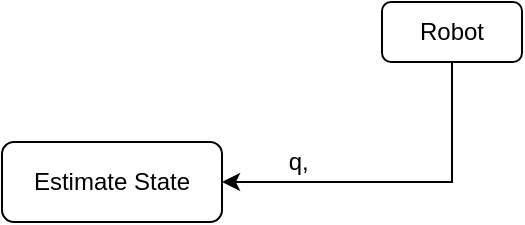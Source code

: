 <mxfile version="22.1.0" type="github">
  <diagram name="第 1 页" id="MlkXA7hDsNdLh-0CrnH8">
    <mxGraphModel dx="660" dy="370" grid="1" gridSize="5" guides="1" tooltips="1" connect="1" arrows="1" fold="1" page="1" pageScale="1" pageWidth="827" pageHeight="1169" math="0" shadow="0">
      <root>
        <mxCell id="0" />
        <mxCell id="1" parent="0" />
        <mxCell id="5OwRYkwjaH5BJDgZWQ7X-4" style="edgeStyle=orthogonalEdgeStyle;rounded=0;orthogonalLoop=1;jettySize=auto;html=1;entryX=1;entryY=0.5;entryDx=0;entryDy=0;exitX=0.5;exitY=1;exitDx=0;exitDy=0;" parent="1" source="5OwRYkwjaH5BJDgZWQ7X-2" target="5OwRYkwjaH5BJDgZWQ7X-3" edge="1">
          <mxGeometry relative="1" as="geometry">
            <Array as="points">
              <mxPoint x="555" y="460" />
            </Array>
          </mxGeometry>
        </mxCell>
        <mxCell id="5OwRYkwjaH5BJDgZWQ7X-2" value="Robot" style="rounded=1;whiteSpace=wrap;html=1;" parent="1" vertex="1">
          <mxGeometry x="520" y="370" width="70" height="30" as="geometry" />
        </mxCell>
        <mxCell id="5OwRYkwjaH5BJDgZWQ7X-3" value="Estimate State" style="rounded=1;whiteSpace=wrap;html=1;" parent="1" vertex="1">
          <mxGeometry x="330" y="440" width="110" height="40" as="geometry" />
        </mxCell>
        <mxCell id="5OwRYkwjaH5BJDgZWQ7X-6" value="q,&amp;nbsp;" style="text;html=1;strokeColor=none;fillColor=none;align=center;verticalAlign=middle;whiteSpace=wrap;rounded=0;" parent="1" vertex="1">
          <mxGeometry x="450" y="435" width="60" height="30" as="geometry" />
        </mxCell>
      </root>
    </mxGraphModel>
  </diagram>
</mxfile>
